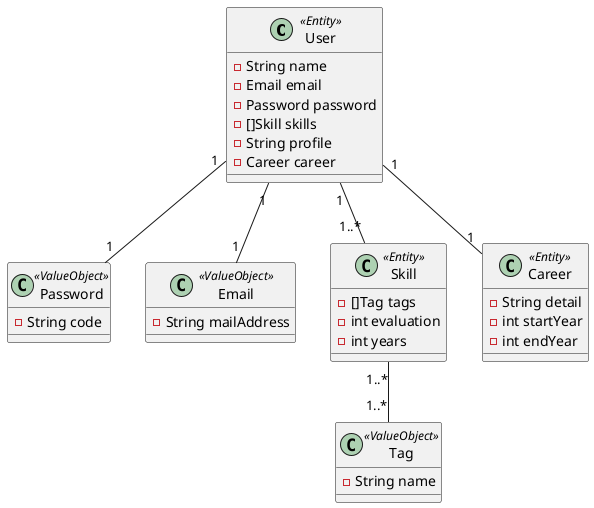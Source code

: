 @startuml

class User << Entity >> {
 - String name
 - Email email
 - Password password
 - []Skill skills
 - String profile
 - Career career
}

class Password << ValueObject >> {
 - String code
}

class Email << ValueObject >> {
 - String mailAddress
}

class Skill << Entity >> {
 - []Tag tags
 - int evaluation
 - int years
}

class Tag << ValueObject >> {
 - String name 
}

class Career << Entity >> {
 - String detail
 - int startYear
 - int endYear
}

User "1" -- "1" Email
User "1" -- "1" Password
User "1" -- "1" Career
User "1" -- "1..*" Skill
Skill "1..*" -- "1..*" Tag

@enduml
